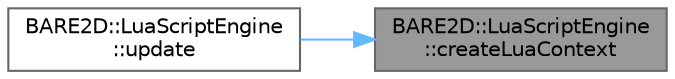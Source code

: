 digraph "BARE2D::LuaScriptEngine::createLuaContext"
{
 // INTERACTIVE_SVG=YES
 // LATEX_PDF_SIZE
  bgcolor="transparent";
  edge [fontname=Helvetica,fontsize=10,labelfontname=Helvetica,labelfontsize=10];
  node [fontname=Helvetica,fontsize=10,shape=box,height=0.2,width=0.4];
  rankdir="RL";
  Node1 [label="BARE2D::LuaScriptEngine\l::createLuaContext",height=0.2,width=0.4,color="gray40", fillcolor="grey60", style="filled", fontcolor="black",tooltip="Creates a LuaScriptContextWrapper using the data from script."];
  Node1 -> Node2 [dir="back",color="steelblue1",style="solid"];
  Node2 [label="BARE2D::LuaScriptEngine\l::update",height=0.2,width=0.4,color="grey40", fillcolor="white", style="filled",URL="$class_b_a_r_e2_d_1_1_lua_script_engine.html#a428a4f2b3f87f8b90db2880a67ffee31",tooltip="Processes all scripts from the LuaScriptQueue and updates all running scripts. That's pretty much it!"];
}
